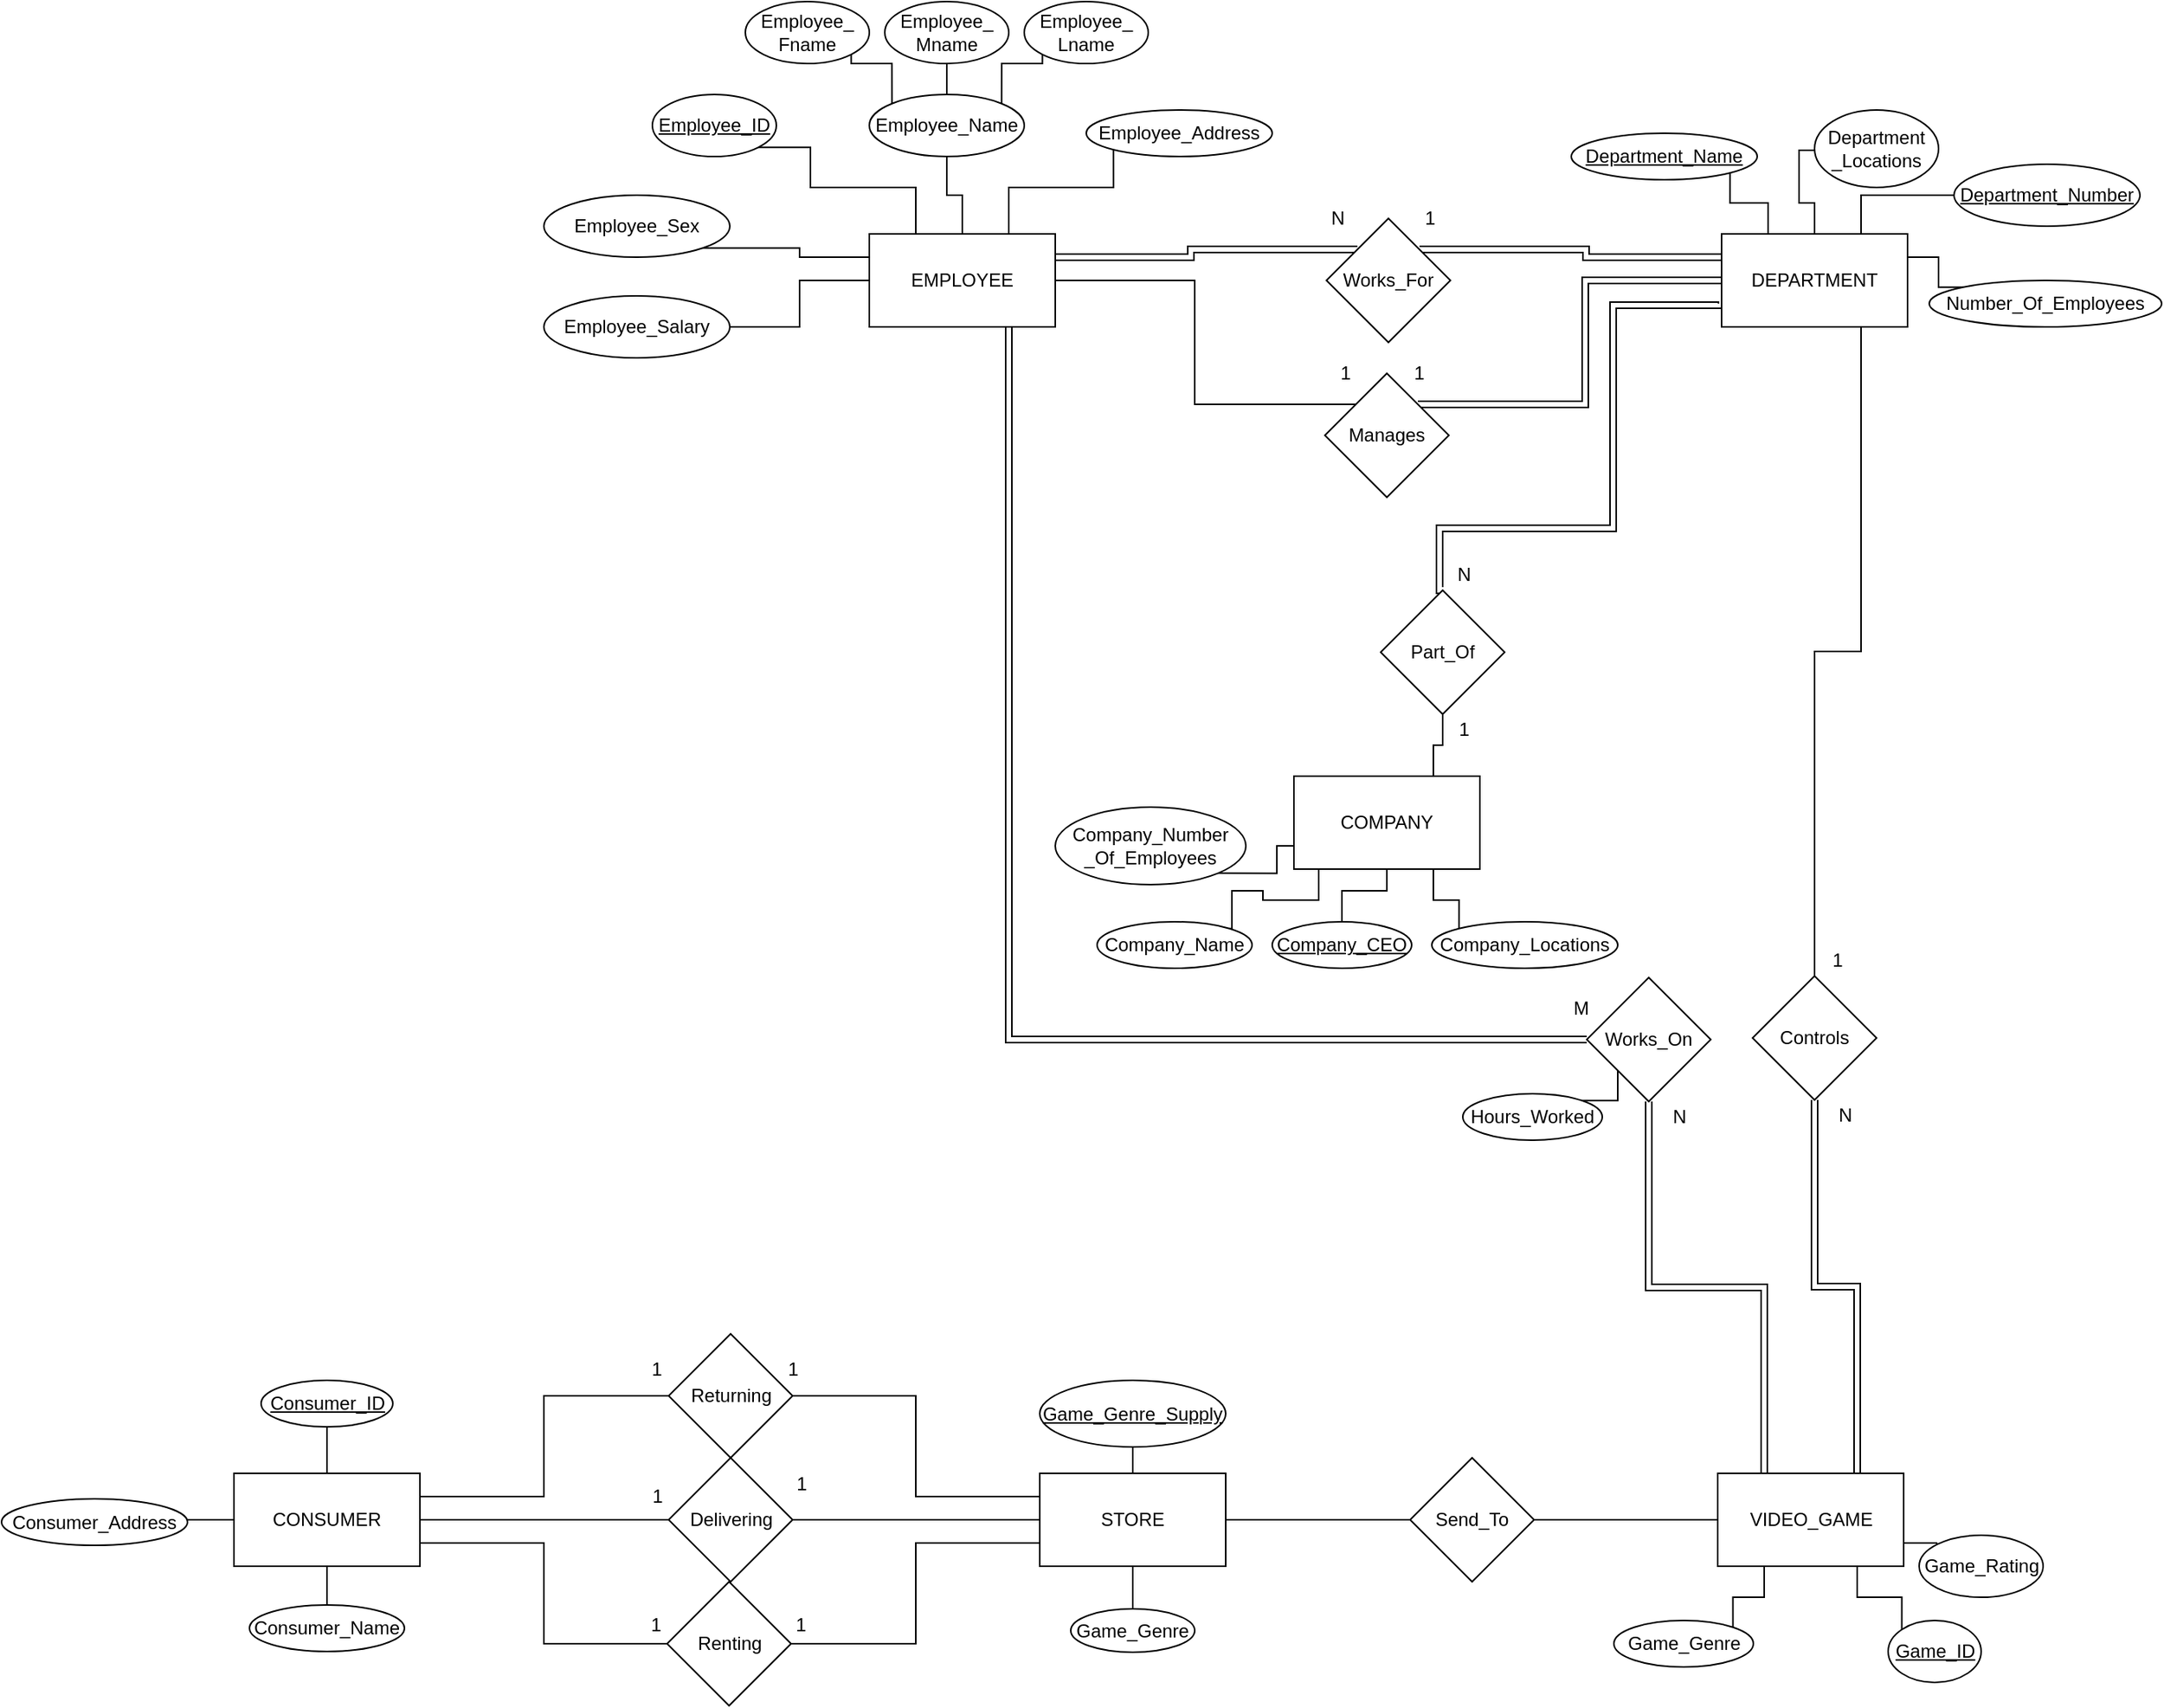<mxfile version="12.3.2" type="device" pages="2"><diagram id="pkWlkl_4wmQNtJCve50J" name="ER_Diagram"><mxGraphModel dx="2898" dy="2286" grid="1" gridSize="10" guides="1" tooltips="1" connect="1" arrows="1" fold="1" page="1" pageScale="1" pageWidth="850" pageHeight="1100" math="0" shadow="0"><root><mxCell id="I0w0LLHJPaxNUQu-10mH-0"/><mxCell id="I0w0LLHJPaxNUQu-10mH-1" parent="I0w0LLHJPaxNUQu-10mH-0"/><mxCell id="9fXInhG3Dvd31H-AmijZ-2" style="edgeStyle=orthogonalEdgeStyle;rounded=0;orthogonalLoop=1;jettySize=auto;html=1;exitX=0.75;exitY=1;exitDx=0;exitDy=0;entryX=0;entryY=0;entryDx=0;entryDy=0;endArrow=none;endFill=0;" edge="1" parent="I0w0LLHJPaxNUQu-10mH-1" source="I0w0LLHJPaxNUQu-10mH-2" target="Tpa4xKge-1lGGUMqEtfg-40"><mxGeometry relative="1" as="geometry"/></mxCell><mxCell id="9fXInhG3Dvd31H-AmijZ-3" style="edgeStyle=orthogonalEdgeStyle;rounded=0;orthogonalLoop=1;jettySize=auto;html=1;exitX=0.25;exitY=1;exitDx=0;exitDy=0;entryX=1;entryY=0;entryDx=0;entryDy=0;endArrow=none;endFill=0;" edge="1" parent="I0w0LLHJPaxNUQu-10mH-1" source="I0w0LLHJPaxNUQu-10mH-2" target="Tpa4xKge-1lGGUMqEtfg-39"><mxGeometry relative="1" as="geometry"><Array as="points"><mxPoint x="380" y="500"/><mxPoint x="380" y="520"/><mxPoint x="344" y="520"/><mxPoint x="344" y="514"/><mxPoint x="324" y="514"/></Array></mxGeometry></mxCell><mxCell id="I0w0LLHJPaxNUQu-10mH-2" value="COMPANY" style="rounded=0;whiteSpace=wrap;html=1;" vertex="1" parent="I0w0LLHJPaxNUQu-10mH-1"><mxGeometry x="364" y="440" width="120" height="60" as="geometry"/></mxCell><mxCell id="Tpa4xKge-1lGGUMqEtfg-28" style="edgeStyle=orthogonalEdgeStyle;rounded=0;orthogonalLoop=1;jettySize=auto;html=1;exitX=1;exitY=0.25;exitDx=0;exitDy=0;entryX=0;entryY=0;entryDx=0;entryDy=0;shape=link;" edge="1" parent="I0w0LLHJPaxNUQu-10mH-1" source="I0w0LLHJPaxNUQu-10mH-3" target="Tpa4xKge-1lGGUMqEtfg-24"><mxGeometry relative="1" as="geometry"/></mxCell><mxCell id="Tpa4xKge-1lGGUMqEtfg-30" style="edgeStyle=orthogonalEdgeStyle;rounded=0;orthogonalLoop=1;jettySize=auto;html=1;exitX=1;exitY=0.5;exitDx=0;exitDy=0;entryX=0;entryY=0;entryDx=0;entryDy=0;endArrow=none;endFill=0;" edge="1" parent="I0w0LLHJPaxNUQu-10mH-1" source="I0w0LLHJPaxNUQu-10mH-3" target="Tpa4xKge-1lGGUMqEtfg-25"><mxGeometry relative="1" as="geometry"><Array as="points"><mxPoint x="300" y="120"/><mxPoint x="300" y="200"/></Array></mxGeometry></mxCell><mxCell id="Tpa4xKge-1lGGUMqEtfg-51" style="edgeStyle=orthogonalEdgeStyle;rounded=0;orthogonalLoop=1;jettySize=auto;html=1;exitX=0.75;exitY=1;exitDx=0;exitDy=0;entryX=0;entryY=0.5;entryDx=0;entryDy=0;endArrow=none;endFill=0;shape=link;" edge="1" parent="I0w0LLHJPaxNUQu-10mH-1" source="I0w0LLHJPaxNUQu-10mH-3" target="Tpa4xKge-1lGGUMqEtfg-45"><mxGeometry relative="1" as="geometry"/></mxCell><mxCell id="I0w0LLHJPaxNUQu-10mH-3" value="EMPLOYEE" style="rounded=0;whiteSpace=wrap;html=1;" vertex="1" parent="I0w0LLHJPaxNUQu-10mH-1"><mxGeometry x="90" y="90" width="120" height="60" as="geometry"/></mxCell><mxCell id="Tpa4xKge-1lGGUMqEtfg-35" style="edgeStyle=orthogonalEdgeStyle;rounded=0;orthogonalLoop=1;jettySize=auto;html=1;exitX=0;exitY=0.75;exitDx=0;exitDy=0;entryX=0.5;entryY=0;entryDx=0;entryDy=0;endArrow=none;endFill=0;shape=link;" edge="1" parent="I0w0LLHJPaxNUQu-10mH-1" source="I0w0LLHJPaxNUQu-10mH-4" target="Tpa4xKge-1lGGUMqEtfg-34"><mxGeometry relative="1" as="geometry"><Array as="points"><mxPoint x="570" y="136"/><mxPoint x="570" y="280"/><mxPoint x="458" y="280"/></Array></mxGeometry></mxCell><mxCell id="Tpa4xKge-1lGGUMqEtfg-50" style="edgeStyle=orthogonalEdgeStyle;rounded=0;orthogonalLoop=1;jettySize=auto;html=1;exitX=0.75;exitY=1;exitDx=0;exitDy=0;entryX=0.5;entryY=0;entryDx=0;entryDy=0;endArrow=none;endFill=0;" edge="1" parent="I0w0LLHJPaxNUQu-10mH-1" source="I0w0LLHJPaxNUQu-10mH-4" target="Tpa4xKge-1lGGUMqEtfg-43"><mxGeometry relative="1" as="geometry"/></mxCell><mxCell id="fMg0SopHp3dBCs3YoweB-34" style="edgeStyle=orthogonalEdgeStyle;rounded=0;orthogonalLoop=1;jettySize=auto;html=1;exitX=0.25;exitY=0;exitDx=0;exitDy=0;entryX=1;entryY=1;entryDx=0;entryDy=0;endArrow=none;endFill=0;" edge="1" parent="I0w0LLHJPaxNUQu-10mH-1" source="I0w0LLHJPaxNUQu-10mH-4" target="Tpa4xKge-1lGGUMqEtfg-3"><mxGeometry relative="1" as="geometry"/></mxCell><mxCell id="fMg0SopHp3dBCs3YoweB-36" style="edgeStyle=orthogonalEdgeStyle;rounded=0;orthogonalLoop=1;jettySize=auto;html=1;exitX=0.5;exitY=0;exitDx=0;exitDy=0;entryX=0;entryY=0.5;entryDx=0;entryDy=0;endArrow=none;endFill=0;" edge="1" parent="I0w0LLHJPaxNUQu-10mH-1" source="I0w0LLHJPaxNUQu-10mH-4" target="Tpa4xKge-1lGGUMqEtfg-5"><mxGeometry relative="1" as="geometry"><Array as="points"><mxPoint x="700" y="70"/><mxPoint x="690" y="70"/><mxPoint x="690" y="36"/></Array></mxGeometry></mxCell><mxCell id="fMg0SopHp3dBCs3YoweB-37" style="edgeStyle=orthogonalEdgeStyle;rounded=0;orthogonalLoop=1;jettySize=auto;html=1;exitX=0.75;exitY=0;exitDx=0;exitDy=0;entryX=0;entryY=0.5;entryDx=0;entryDy=0;endArrow=none;endFill=0;" edge="1" parent="I0w0LLHJPaxNUQu-10mH-1" source="I0w0LLHJPaxNUQu-10mH-4" target="Tpa4xKge-1lGGUMqEtfg-37"><mxGeometry relative="1" as="geometry"/></mxCell><mxCell id="fMg0SopHp3dBCs3YoweB-38" style="edgeStyle=orthogonalEdgeStyle;rounded=0;orthogonalLoop=1;jettySize=auto;html=1;exitX=1;exitY=0.25;exitDx=0;exitDy=0;entryX=0;entryY=0;entryDx=0;entryDy=0;endArrow=none;endFill=0;" edge="1" parent="I0w0LLHJPaxNUQu-10mH-1" source="I0w0LLHJPaxNUQu-10mH-4" target="9fXInhG3Dvd31H-AmijZ-0"><mxGeometry relative="1" as="geometry"/></mxCell><mxCell id="I0w0LLHJPaxNUQu-10mH-4" value="DEPARTMENT" style="rounded=0;whiteSpace=wrap;html=1;" vertex="1" parent="I0w0LLHJPaxNUQu-10mH-1"><mxGeometry x="640" y="90" width="120" height="60" as="geometry"/></mxCell><mxCell id="Tpa4xKge-1lGGUMqEtfg-62" style="edgeStyle=orthogonalEdgeStyle;rounded=0;orthogonalLoop=1;jettySize=auto;html=1;exitX=1;exitY=0.25;exitDx=0;exitDy=0;entryX=0;entryY=0.5;entryDx=0;entryDy=0;endArrow=none;endFill=0;" edge="1" parent="I0w0LLHJPaxNUQu-10mH-1" source="I0w0LLHJPaxNUQu-10mH-5" target="Tpa4xKge-1lGGUMqEtfg-60"><mxGeometry relative="1" as="geometry"><Array as="points"><mxPoint x="-120" y="905"/><mxPoint x="-120" y="840"/></Array></mxGeometry></mxCell><mxCell id="Tpa4xKge-1lGGUMqEtfg-63" style="edgeStyle=orthogonalEdgeStyle;rounded=0;orthogonalLoop=1;jettySize=auto;html=1;exitX=1;exitY=0.75;exitDx=0;exitDy=0;entryX=0;entryY=0.5;entryDx=0;entryDy=0;endArrow=none;endFill=0;" edge="1" parent="I0w0LLHJPaxNUQu-10mH-1" source="I0w0LLHJPaxNUQu-10mH-5" target="Tpa4xKge-1lGGUMqEtfg-57"><mxGeometry relative="1" as="geometry"><Array as="points"><mxPoint x="-120" y="935"/><mxPoint x="-120" y="1000"/></Array></mxGeometry></mxCell><mxCell id="fMg0SopHp3dBCs3YoweB-21" style="edgeStyle=orthogonalEdgeStyle;rounded=0;orthogonalLoop=1;jettySize=auto;html=1;exitX=1;exitY=0.5;exitDx=0;exitDy=0;entryX=0;entryY=0.5;entryDx=0;entryDy=0;endArrow=none;endFill=0;" edge="1" parent="I0w0LLHJPaxNUQu-10mH-1" source="I0w0LLHJPaxNUQu-10mH-5" target="fMg0SopHp3dBCs3YoweB-19"><mxGeometry relative="1" as="geometry"/></mxCell><mxCell id="fMg0SopHp3dBCs3YoweB-31" style="edgeStyle=orthogonalEdgeStyle;rounded=0;orthogonalLoop=1;jettySize=auto;html=1;exitX=0.5;exitY=0;exitDx=0;exitDy=0;entryX=0.5;entryY=1;entryDx=0;entryDy=0;endArrow=none;endFill=0;" edge="1" parent="I0w0LLHJPaxNUQu-10mH-1" source="I0w0LLHJPaxNUQu-10mH-5" target="fMg0SopHp3dBCs3YoweB-25"><mxGeometry relative="1" as="geometry"/></mxCell><mxCell id="fMg0SopHp3dBCs3YoweB-32" style="edgeStyle=orthogonalEdgeStyle;rounded=0;orthogonalLoop=1;jettySize=auto;html=1;exitX=0;exitY=0.5;exitDx=0;exitDy=0;entryX=1;entryY=0.5;entryDx=0;entryDy=0;endArrow=none;endFill=0;" edge="1" parent="I0w0LLHJPaxNUQu-10mH-1" source="I0w0LLHJPaxNUQu-10mH-5"><mxGeometry relative="1" as="geometry"><mxPoint x="-350" y="920" as="targetPoint"/></mxGeometry></mxCell><mxCell id="fMg0SopHp3dBCs3YoweB-33" style="edgeStyle=orthogonalEdgeStyle;rounded=0;orthogonalLoop=1;jettySize=auto;html=1;exitX=0.5;exitY=1;exitDx=0;exitDy=0;entryX=0.5;entryY=0;entryDx=0;entryDy=0;endArrow=none;endFill=0;" edge="1" parent="I0w0LLHJPaxNUQu-10mH-1" source="I0w0LLHJPaxNUQu-10mH-5" target="fMg0SopHp3dBCs3YoweB-26"><mxGeometry relative="1" as="geometry"/></mxCell><mxCell id="I0w0LLHJPaxNUQu-10mH-5" value="CONSUMER" style="rounded=0;whiteSpace=wrap;html=1;" vertex="1" parent="I0w0LLHJPaxNUQu-10mH-1"><mxGeometry x="-320" y="890" width="120" height="60" as="geometry"/></mxCell><mxCell id="Tpa4xKge-1lGGUMqEtfg-66" style="edgeStyle=orthogonalEdgeStyle;rounded=0;orthogonalLoop=1;jettySize=auto;html=1;exitX=0.25;exitY=1;exitDx=0;exitDy=0;entryX=1;entryY=0;entryDx=0;entryDy=0;endArrow=none;endFill=0;" edge="1" parent="I0w0LLHJPaxNUQu-10mH-1" source="I0w0LLHJPaxNUQu-10mH-6" target="Tpa4xKge-1lGGUMqEtfg-10"><mxGeometry relative="1" as="geometry"/></mxCell><mxCell id="Tpa4xKge-1lGGUMqEtfg-67" style="edgeStyle=orthogonalEdgeStyle;rounded=0;orthogonalLoop=1;jettySize=auto;html=1;exitX=0.75;exitY=1;exitDx=0;exitDy=0;entryX=0;entryY=0;entryDx=0;entryDy=0;endArrow=none;endFill=0;" edge="1" parent="I0w0LLHJPaxNUQu-10mH-1" source="I0w0LLHJPaxNUQu-10mH-6" target="Tpa4xKge-1lGGUMqEtfg-11"><mxGeometry relative="1" as="geometry"/></mxCell><mxCell id="fMg0SopHp3dBCs3YoweB-2" style="edgeStyle=orthogonalEdgeStyle;rounded=0;orthogonalLoop=1;jettySize=auto;html=1;exitX=1;exitY=0.75;exitDx=0;exitDy=0;entryX=0;entryY=0;entryDx=0;entryDy=0;endArrow=none;endFill=0;" edge="1" parent="I0w0LLHJPaxNUQu-10mH-1" source="I0w0LLHJPaxNUQu-10mH-6" target="fMg0SopHp3dBCs3YoweB-1"><mxGeometry relative="1" as="geometry"/></mxCell><mxCell id="C8VFhYp8qNl5yJrPvibs-2" style="edgeStyle=orthogonalEdgeStyle;rounded=0;orthogonalLoop=1;jettySize=auto;html=1;exitX=0;exitY=0.5;exitDx=0;exitDy=0;entryX=1;entryY=0.5;entryDx=0;entryDy=0;endArrow=none;endFill=0;" edge="1" parent="I0w0LLHJPaxNUQu-10mH-1" source="I0w0LLHJPaxNUQu-10mH-6" target="C8VFhYp8qNl5yJrPvibs-1"><mxGeometry relative="1" as="geometry"/></mxCell><mxCell id="I0w0LLHJPaxNUQu-10mH-6" value="VIDEO_GAME" style="rounded=0;whiteSpace=wrap;html=1;" vertex="1" parent="I0w0LLHJPaxNUQu-10mH-1"><mxGeometry x="637.5" y="890" width="120" height="60" as="geometry"/></mxCell><mxCell id="Tpa4xKge-1lGGUMqEtfg-12" style="edgeStyle=orthogonalEdgeStyle;rounded=0;orthogonalLoop=1;jettySize=auto;html=1;exitX=0.5;exitY=1;exitDx=0;exitDy=0;entryX=0.5;entryY=0;entryDx=0;entryDy=0;endArrow=none;endFill=0;" edge="1" parent="I0w0LLHJPaxNUQu-10mH-1" source="Tpa4xKge-1lGGUMqEtfg-0" target="I0w0LLHJPaxNUQu-10mH-3"><mxGeometry relative="1" as="geometry"/></mxCell><mxCell id="tMQsCEg2LR_papdAcjPk-3" style="edgeStyle=orthogonalEdgeStyle;rounded=0;orthogonalLoop=1;jettySize=auto;html=1;exitX=0.5;exitY=0;exitDx=0;exitDy=0;entryX=0.5;entryY=1;entryDx=0;entryDy=0;endArrow=none;endFill=0;" edge="1" parent="I0w0LLHJPaxNUQu-10mH-1" source="Tpa4xKge-1lGGUMqEtfg-0" target="tMQsCEg2LR_papdAcjPk-0"><mxGeometry relative="1" as="geometry"/></mxCell><mxCell id="tMQsCEg2LR_papdAcjPk-4" style="edgeStyle=orthogonalEdgeStyle;rounded=0;orthogonalLoop=1;jettySize=auto;html=1;exitX=1;exitY=0;exitDx=0;exitDy=0;entryX=0;entryY=1;entryDx=0;entryDy=0;endArrow=none;endFill=0;" edge="1" parent="I0w0LLHJPaxNUQu-10mH-1" source="Tpa4xKge-1lGGUMqEtfg-0" target="tMQsCEg2LR_papdAcjPk-1"><mxGeometry relative="1" as="geometry"/></mxCell><mxCell id="tMQsCEg2LR_papdAcjPk-5" style="edgeStyle=orthogonalEdgeStyle;rounded=0;orthogonalLoop=1;jettySize=auto;html=1;exitX=0;exitY=0;exitDx=0;exitDy=0;entryX=1;entryY=1;entryDx=0;entryDy=0;endArrow=none;endFill=0;" edge="1" parent="I0w0LLHJPaxNUQu-10mH-1" source="Tpa4xKge-1lGGUMqEtfg-0" target="tMQsCEg2LR_papdAcjPk-2"><mxGeometry relative="1" as="geometry"/></mxCell><mxCell id="Tpa4xKge-1lGGUMqEtfg-0" value="Employee_Name" style="ellipse;whiteSpace=wrap;html=1;" vertex="1" parent="I0w0LLHJPaxNUQu-10mH-1"><mxGeometry x="90" width="100" height="40" as="geometry"/></mxCell><mxCell id="Tpa4xKge-1lGGUMqEtfg-14" style="edgeStyle=orthogonalEdgeStyle;rounded=0;orthogonalLoop=1;jettySize=auto;html=1;exitX=0;exitY=1;exitDx=0;exitDy=0;entryX=0.75;entryY=0;entryDx=0;entryDy=0;endArrow=none;endFill=0;" edge="1" parent="I0w0LLHJPaxNUQu-10mH-1" source="Tpa4xKge-1lGGUMqEtfg-1" target="I0w0LLHJPaxNUQu-10mH-3"><mxGeometry relative="1" as="geometry"><Array as="points"><mxPoint x="248" y="60"/><mxPoint x="180" y="60"/></Array></mxGeometry></mxCell><mxCell id="Tpa4xKge-1lGGUMqEtfg-1" value="Employee_Address" style="ellipse;whiteSpace=wrap;html=1;" vertex="1" parent="I0w0LLHJPaxNUQu-10mH-1"><mxGeometry x="230" y="10" width="120" height="30" as="geometry"/></mxCell><mxCell id="Tpa4xKge-1lGGUMqEtfg-13" style="edgeStyle=orthogonalEdgeStyle;rounded=0;orthogonalLoop=1;jettySize=auto;html=1;exitX=1;exitY=1;exitDx=0;exitDy=0;entryX=0.25;entryY=0;entryDx=0;entryDy=0;endArrow=none;endFill=0;" edge="1" parent="I0w0LLHJPaxNUQu-10mH-1" source="Tpa4xKge-1lGGUMqEtfg-2" target="I0w0LLHJPaxNUQu-10mH-3"><mxGeometry relative="1" as="geometry"><Array as="points"><mxPoint x="52" y="60"/><mxPoint x="120" y="60"/></Array></mxGeometry></mxCell><mxCell id="Tpa4xKge-1lGGUMqEtfg-2" value="Employee_ID" style="ellipse;whiteSpace=wrap;html=1;fontStyle=4" vertex="1" parent="I0w0LLHJPaxNUQu-10mH-1"><mxGeometry x="-50" width="80" height="40" as="geometry"/></mxCell><mxCell id="Tpa4xKge-1lGGUMqEtfg-3" value="Department_Name" style="ellipse;whiteSpace=wrap;html=1;fontStyle=4" vertex="1" parent="I0w0LLHJPaxNUQu-10mH-1"><mxGeometry x="543" y="25" width="120" height="30" as="geometry"/></mxCell><mxCell id="Tpa4xKge-1lGGUMqEtfg-5" value="Department&lt;br&gt;_Locations" style="ellipse;whiteSpace=wrap;html=1;" vertex="1" parent="I0w0LLHJPaxNUQu-10mH-1"><mxGeometry x="700" y="10" width="80" height="50" as="geometry"/></mxCell><mxCell id="Tpa4xKge-1lGGUMqEtfg-10" value="Game_Genre" style="ellipse;whiteSpace=wrap;html=1;" vertex="1" parent="I0w0LLHJPaxNUQu-10mH-1"><mxGeometry x="570.5" y="985" width="90" height="30" as="geometry"/></mxCell><mxCell id="Tpa4xKge-1lGGUMqEtfg-11" value="Game_ID" style="ellipse;whiteSpace=wrap;html=1;fontStyle=4" vertex="1" parent="I0w0LLHJPaxNUQu-10mH-1"><mxGeometry x="747.5" y="985" width="60" height="40" as="geometry"/></mxCell><mxCell id="Tpa4xKge-1lGGUMqEtfg-21" style="edgeStyle=orthogonalEdgeStyle;rounded=0;orthogonalLoop=1;jettySize=auto;html=1;exitX=1;exitY=1;exitDx=0;exitDy=0;entryX=0;entryY=0.25;entryDx=0;entryDy=0;endArrow=none;endFill=0;" edge="1" parent="I0w0LLHJPaxNUQu-10mH-1" source="Tpa4xKge-1lGGUMqEtfg-18" target="I0w0LLHJPaxNUQu-10mH-3"><mxGeometry relative="1" as="geometry"/></mxCell><mxCell id="Tpa4xKge-1lGGUMqEtfg-18" value="Employee_Sex" style="ellipse;whiteSpace=wrap;html=1;" vertex="1" parent="I0w0LLHJPaxNUQu-10mH-1"><mxGeometry x="-120" y="65" width="120" height="40" as="geometry"/></mxCell><mxCell id="Tpa4xKge-1lGGUMqEtfg-22" style="edgeStyle=orthogonalEdgeStyle;rounded=0;orthogonalLoop=1;jettySize=auto;html=1;exitX=1;exitY=0.5;exitDx=0;exitDy=0;entryX=0;entryY=0.5;entryDx=0;entryDy=0;endArrow=none;endFill=0;" edge="1" parent="I0w0LLHJPaxNUQu-10mH-1" source="Tpa4xKge-1lGGUMqEtfg-19" target="I0w0LLHJPaxNUQu-10mH-3"><mxGeometry relative="1" as="geometry"/></mxCell><mxCell id="Tpa4xKge-1lGGUMqEtfg-19" value="Employee_Salary" style="ellipse;whiteSpace=wrap;html=1;" vertex="1" parent="I0w0LLHJPaxNUQu-10mH-1"><mxGeometry x="-120" y="130" width="120" height="40" as="geometry"/></mxCell><mxCell id="Tpa4xKge-1lGGUMqEtfg-29" style="edgeStyle=orthogonalEdgeStyle;rounded=0;orthogonalLoop=1;jettySize=auto;html=1;exitX=1;exitY=0;exitDx=0;exitDy=0;entryX=0;entryY=0.25;entryDx=0;entryDy=0;shape=link;" edge="1" parent="I0w0LLHJPaxNUQu-10mH-1" source="Tpa4xKge-1lGGUMqEtfg-24" target="I0w0LLHJPaxNUQu-10mH-4"><mxGeometry relative="1" as="geometry"/></mxCell><mxCell id="Tpa4xKge-1lGGUMqEtfg-24" value="Works_For" style="rhombus;whiteSpace=wrap;html=1;" vertex="1" parent="I0w0LLHJPaxNUQu-10mH-1"><mxGeometry x="385" y="80" width="80" height="80" as="geometry"/></mxCell><mxCell id="Tpa4xKge-1lGGUMqEtfg-31" style="edgeStyle=orthogonalEdgeStyle;shape=link;rounded=0;orthogonalLoop=1;jettySize=auto;html=1;exitX=1;exitY=0;exitDx=0;exitDy=0;entryX=0;entryY=0.5;entryDx=0;entryDy=0;" edge="1" parent="I0w0LLHJPaxNUQu-10mH-1" source="Tpa4xKge-1lGGUMqEtfg-25" target="I0w0LLHJPaxNUQu-10mH-4"><mxGeometry relative="1" as="geometry"/></mxCell><mxCell id="Tpa4xKge-1lGGUMqEtfg-25" value="Manages" style="rhombus;whiteSpace=wrap;html=1;" vertex="1" parent="I0w0LLHJPaxNUQu-10mH-1"><mxGeometry x="384" y="180" width="80" height="80" as="geometry"/></mxCell><mxCell id="Tpa4xKge-1lGGUMqEtfg-33" style="edgeStyle=orthogonalEdgeStyle;rounded=0;orthogonalLoop=1;jettySize=auto;html=1;exitX=0.5;exitY=0;exitDx=0;exitDy=0;entryX=0.5;entryY=1;entryDx=0;entryDy=0;endArrow=none;endFill=0;" edge="1" parent="I0w0LLHJPaxNUQu-10mH-1" source="Tpa4xKge-1lGGUMqEtfg-32" target="I0w0LLHJPaxNUQu-10mH-2"><mxGeometry relative="1" as="geometry"/></mxCell><mxCell id="Tpa4xKge-1lGGUMqEtfg-32" value="Company_CEO" style="ellipse;whiteSpace=wrap;html=1;fontStyle=4" vertex="1" parent="I0w0LLHJPaxNUQu-10mH-1"><mxGeometry x="350" y="534" width="90" height="30" as="geometry"/></mxCell><mxCell id="Tpa4xKge-1lGGUMqEtfg-36" style="edgeStyle=orthogonalEdgeStyle;rounded=0;orthogonalLoop=1;jettySize=auto;html=1;exitX=0.5;exitY=1;exitDx=0;exitDy=0;entryX=0.75;entryY=0;entryDx=0;entryDy=0;endArrow=none;endFill=0;" edge="1" parent="I0w0LLHJPaxNUQu-10mH-1" source="Tpa4xKge-1lGGUMqEtfg-34" target="I0w0LLHJPaxNUQu-10mH-2"><mxGeometry relative="1" as="geometry"/></mxCell><mxCell id="Tpa4xKge-1lGGUMqEtfg-34" value="Part_Of" style="rhombus;whiteSpace=wrap;html=1;" vertex="1" parent="I0w0LLHJPaxNUQu-10mH-1"><mxGeometry x="420" y="320" width="80" height="80" as="geometry"/></mxCell><mxCell id="Tpa4xKge-1lGGUMqEtfg-37" value="Department_Number" style="ellipse;whiteSpace=wrap;html=1;fontStyle=4" vertex="1" parent="I0w0LLHJPaxNUQu-10mH-1"><mxGeometry x="790" y="45" width="120" height="40" as="geometry"/></mxCell><mxCell id="Tpa4xKge-1lGGUMqEtfg-39" value="Company_Name" style="ellipse;whiteSpace=wrap;html=1;" vertex="1" parent="I0w0LLHJPaxNUQu-10mH-1"><mxGeometry x="237" y="534" width="100" height="30" as="geometry"/></mxCell><mxCell id="Tpa4xKge-1lGGUMqEtfg-40" value="Company_Locations" style="ellipse;whiteSpace=wrap;html=1;" vertex="1" parent="I0w0LLHJPaxNUQu-10mH-1"><mxGeometry x="453" y="534" width="120" height="30" as="geometry"/></mxCell><mxCell id="Tpa4xKge-1lGGUMqEtfg-73" style="edgeStyle=orthogonalEdgeStyle;shape=link;rounded=0;orthogonalLoop=1;jettySize=auto;html=1;exitX=0.5;exitY=1;exitDx=0;exitDy=0;entryX=0.75;entryY=0;entryDx=0;entryDy=0;endArrow=none;endFill=0;" edge="1" parent="I0w0LLHJPaxNUQu-10mH-1" source="Tpa4xKge-1lGGUMqEtfg-43" target="I0w0LLHJPaxNUQu-10mH-6"><mxGeometry relative="1" as="geometry"/></mxCell><mxCell id="Tpa4xKge-1lGGUMqEtfg-43" value="Controls" style="rhombus;whiteSpace=wrap;html=1;" vertex="1" parent="I0w0LLHJPaxNUQu-10mH-1"><mxGeometry x="660" y="569" width="80" height="80" as="geometry"/></mxCell><mxCell id="Tpa4xKge-1lGGUMqEtfg-48" style="edgeStyle=orthogonalEdgeStyle;rounded=0;orthogonalLoop=1;jettySize=auto;html=1;exitX=0.5;exitY=1;exitDx=0;exitDy=0;entryX=0.25;entryY=0;entryDx=0;entryDy=0;endArrow=none;endFill=0;shape=link;" edge="1" parent="I0w0LLHJPaxNUQu-10mH-1" source="Tpa4xKge-1lGGUMqEtfg-45" target="I0w0LLHJPaxNUQu-10mH-6"><mxGeometry relative="1" as="geometry"/></mxCell><mxCell id="Tpa4xKge-1lGGUMqEtfg-45" value="Works_On" style="rhombus;whiteSpace=wrap;html=1;" vertex="1" parent="I0w0LLHJPaxNUQu-10mH-1"><mxGeometry x="553" y="570" width="80" height="80" as="geometry"/></mxCell><mxCell id="C8VFhYp8qNl5yJrPvibs-7" style="edgeStyle=orthogonalEdgeStyle;rounded=0;orthogonalLoop=1;jettySize=auto;html=1;exitX=1;exitY=0.5;exitDx=0;exitDy=0;entryX=0;entryY=0.75;entryDx=0;entryDy=0;endArrow=none;endFill=0;" edge="1" parent="I0w0LLHJPaxNUQu-10mH-1" source="Tpa4xKge-1lGGUMqEtfg-57" target="C8VFhYp8qNl5yJrPvibs-0"><mxGeometry relative="1" as="geometry"><Array as="points"><mxPoint x="120" y="1000"/><mxPoint x="120" y="935"/></Array></mxGeometry></mxCell><mxCell id="Tpa4xKge-1lGGUMqEtfg-57" value="Renting" style="rhombus;whiteSpace=wrap;html=1;" vertex="1" parent="I0w0LLHJPaxNUQu-10mH-1"><mxGeometry x="-40.5" y="960" width="80" height="80" as="geometry"/></mxCell><mxCell id="C8VFhYp8qNl5yJrPvibs-5" style="edgeStyle=orthogonalEdgeStyle;rounded=0;orthogonalLoop=1;jettySize=auto;html=1;exitX=1;exitY=0.5;exitDx=0;exitDy=0;entryX=0;entryY=0.25;entryDx=0;entryDy=0;endArrow=none;endFill=0;" edge="1" parent="I0w0LLHJPaxNUQu-10mH-1" source="Tpa4xKge-1lGGUMqEtfg-60" target="C8VFhYp8qNl5yJrPvibs-0"><mxGeometry relative="1" as="geometry"><Array as="points"><mxPoint x="120" y="840"/><mxPoint x="120" y="905"/></Array></mxGeometry></mxCell><mxCell id="Tpa4xKge-1lGGUMqEtfg-60" value="Returning" style="rhombus;whiteSpace=wrap;html=1;" vertex="1" parent="I0w0LLHJPaxNUQu-10mH-1"><mxGeometry x="-39.5" y="800" width="80" height="80" as="geometry"/></mxCell><mxCell id="fMg0SopHp3dBCs3YoweB-39" style="edgeStyle=orthogonalEdgeStyle;rounded=0;orthogonalLoop=1;jettySize=auto;html=1;exitX=1;exitY=0;exitDx=0;exitDy=0;entryX=0;entryY=1;entryDx=0;entryDy=0;endArrow=none;endFill=0;" edge="1" parent="I0w0LLHJPaxNUQu-10mH-1" source="Tpa4xKge-1lGGUMqEtfg-74" target="Tpa4xKge-1lGGUMqEtfg-45"><mxGeometry relative="1" as="geometry"/></mxCell><mxCell id="Tpa4xKge-1lGGUMqEtfg-74" value="Hours_Worked" style="ellipse;whiteSpace=wrap;html=1;" vertex="1" parent="I0w0LLHJPaxNUQu-10mH-1"><mxGeometry x="473" y="645" width="90" height="30" as="geometry"/></mxCell><mxCell id="9fXInhG3Dvd31H-AmijZ-0" value="Number_Of_Employees" style="ellipse;whiteSpace=wrap;html=1;" vertex="1" parent="I0w0LLHJPaxNUQu-10mH-1"><mxGeometry x="774" y="120" width="150" height="30" as="geometry"/></mxCell><mxCell id="fMg0SopHp3dBCs3YoweB-1" value="Game_Rating" style="ellipse;whiteSpace=wrap;html=1;" vertex="1" parent="I0w0LLHJPaxNUQu-10mH-1"><mxGeometry x="767.5" y="930" width="80" height="40" as="geometry"/></mxCell><mxCell id="fMg0SopHp3dBCs3YoweB-3" value="N" style="text;html=1;strokeColor=none;fillColor=none;align=center;verticalAlign=middle;whiteSpace=wrap;rounded=0;" vertex="1" parent="I0w0LLHJPaxNUQu-10mH-1"><mxGeometry x="385" y="70" width="15" height="20" as="geometry"/></mxCell><mxCell id="fMg0SopHp3dBCs3YoweB-4" value="1" style="text;html=1;strokeColor=none;fillColor=none;align=center;verticalAlign=middle;whiteSpace=wrap;rounded=0;" vertex="1" parent="I0w0LLHJPaxNUQu-10mH-1"><mxGeometry x="444" y="70" width="16" height="20" as="geometry"/></mxCell><mxCell id="fMg0SopHp3dBCs3YoweB-5" value="1" style="text;html=1;strokeColor=none;fillColor=none;align=center;verticalAlign=middle;whiteSpace=wrap;rounded=0;" vertex="1" parent="I0w0LLHJPaxNUQu-10mH-1"><mxGeometry x="390" y="170" width="15" height="20" as="geometry"/></mxCell><mxCell id="fMg0SopHp3dBCs3YoweB-6" value="1" style="text;html=1;strokeColor=none;fillColor=none;align=center;verticalAlign=middle;whiteSpace=wrap;rounded=0;" vertex="1" parent="I0w0LLHJPaxNUQu-10mH-1"><mxGeometry x="440" y="170" width="10" height="20" as="geometry"/></mxCell><mxCell id="fMg0SopHp3dBCs3YoweB-7" value="M" style="text;html=1;strokeColor=none;fillColor=none;align=center;verticalAlign=middle;whiteSpace=wrap;rounded=0;" vertex="1" parent="I0w0LLHJPaxNUQu-10mH-1"><mxGeometry x="543" y="580" width="13" height="20" as="geometry"/></mxCell><mxCell id="fMg0SopHp3dBCs3YoweB-8" value="N" style="text;html=1;strokeColor=none;fillColor=none;align=center;verticalAlign=middle;whiteSpace=wrap;rounded=0;" vertex="1" parent="I0w0LLHJPaxNUQu-10mH-1"><mxGeometry x="468" y="300" width="12" height="20" as="geometry"/></mxCell><mxCell id="fMg0SopHp3dBCs3YoweB-9" value="1" style="text;html=1;strokeColor=none;fillColor=none;align=center;verticalAlign=middle;whiteSpace=wrap;rounded=0;" vertex="1" parent="I0w0LLHJPaxNUQu-10mH-1"><mxGeometry x="468" y="400" width="12" height="20" as="geometry"/></mxCell><mxCell id="fMg0SopHp3dBCs3YoweB-10" value="N" style="text;html=1;strokeColor=none;fillColor=none;align=center;verticalAlign=middle;whiteSpace=wrap;rounded=0;" vertex="1" parent="I0w0LLHJPaxNUQu-10mH-1"><mxGeometry x="603" y="650" width="20" height="20" as="geometry"/></mxCell><mxCell id="fMg0SopHp3dBCs3YoweB-13" value="1" style="text;html=1;strokeColor=none;fillColor=none;align=center;verticalAlign=middle;whiteSpace=wrap;rounded=0;" vertex="1" parent="I0w0LLHJPaxNUQu-10mH-1"><mxGeometry x="710" y="549" width="10" height="20" as="geometry"/></mxCell><mxCell id="fMg0SopHp3dBCs3YoweB-14" value="N" style="text;html=1;strokeColor=none;fillColor=none;align=center;verticalAlign=middle;whiteSpace=wrap;rounded=0;" vertex="1" parent="I0w0LLHJPaxNUQu-10mH-1"><mxGeometry x="710" y="649" width="20" height="20" as="geometry"/></mxCell><mxCell id="fMg0SopHp3dBCs3YoweB-15" value="1" style="text;html=1;strokeColor=none;fillColor=none;align=center;verticalAlign=middle;whiteSpace=wrap;rounded=0;" vertex="1" parent="I0w0LLHJPaxNUQu-10mH-1"><mxGeometry x="34.5" y="812.5" width="12" height="20" as="geometry"/></mxCell><mxCell id="fMg0SopHp3dBCs3YoweB-16" value="1" style="text;html=1;strokeColor=none;fillColor=none;align=center;verticalAlign=middle;whiteSpace=wrap;rounded=0;" vertex="1" parent="I0w0LLHJPaxNUQu-10mH-1"><mxGeometry x="37.5" y="977.5" width="16" height="20" as="geometry"/></mxCell><mxCell id="fMg0SopHp3dBCs3YoweB-17" value="1" style="text;html=1;strokeColor=none;fillColor=none;align=center;verticalAlign=middle;whiteSpace=wrap;rounded=0;" vertex="1" parent="I0w0LLHJPaxNUQu-10mH-1"><mxGeometry x="-55.5" y="977.5" width="15" height="20" as="geometry"/></mxCell><mxCell id="fMg0SopHp3dBCs3YoweB-18" value="1" style="text;html=1;strokeColor=none;fillColor=none;align=center;verticalAlign=middle;whiteSpace=wrap;rounded=0;" vertex="1" parent="I0w0LLHJPaxNUQu-10mH-1"><mxGeometry x="-53" y="812.5" width="12" height="20" as="geometry"/></mxCell><mxCell id="C8VFhYp8qNl5yJrPvibs-6" style="edgeStyle=orthogonalEdgeStyle;rounded=0;orthogonalLoop=1;jettySize=auto;html=1;exitX=1;exitY=0.5;exitDx=0;exitDy=0;entryX=0;entryY=0.5;entryDx=0;entryDy=0;endArrow=none;endFill=0;" edge="1" parent="I0w0LLHJPaxNUQu-10mH-1" source="fMg0SopHp3dBCs3YoweB-19" target="C8VFhYp8qNl5yJrPvibs-0"><mxGeometry relative="1" as="geometry"/></mxCell><mxCell id="fMg0SopHp3dBCs3YoweB-19" value="Delivering" style="rhombus;whiteSpace=wrap;html=1;" vertex="1" parent="I0w0LLHJPaxNUQu-10mH-1"><mxGeometry x="-39.5" y="880" width="80" height="80" as="geometry"/></mxCell><mxCell id="fMg0SopHp3dBCs3YoweB-23" value="1" style="text;html=1;strokeColor=none;fillColor=none;align=center;verticalAlign=middle;whiteSpace=wrap;rounded=0;" vertex="1" parent="I0w0LLHJPaxNUQu-10mH-1"><mxGeometry x="-54.5" y="895" width="15" height="20" as="geometry"/></mxCell><mxCell id="fMg0SopHp3dBCs3YoweB-24" value="1" style="text;html=1;strokeColor=none;fillColor=none;align=center;verticalAlign=middle;whiteSpace=wrap;rounded=0;" vertex="1" parent="I0w0LLHJPaxNUQu-10mH-1"><mxGeometry x="38.5" y="886.5" width="15" height="20" as="geometry"/></mxCell><mxCell id="fMg0SopHp3dBCs3YoweB-25" value="Consumer_ID" style="ellipse;whiteSpace=wrap;html=1;fontStyle=4" vertex="1" parent="I0w0LLHJPaxNUQu-10mH-1"><mxGeometry x="-302.5" y="830" width="85" height="30" as="geometry"/></mxCell><mxCell id="fMg0SopHp3dBCs3YoweB-26" value="Consumer_Name" style="ellipse;whiteSpace=wrap;html=1;" vertex="1" parent="I0w0LLHJPaxNUQu-10mH-1"><mxGeometry x="-310" y="975" width="100" height="30" as="geometry"/></mxCell><mxCell id="fMg0SopHp3dBCs3YoweB-27" value="Consumer_Address" style="ellipse;whiteSpace=wrap;html=1;" vertex="1" parent="I0w0LLHJPaxNUQu-10mH-1"><mxGeometry x="-470" y="906.5" width="120" height="30" as="geometry"/></mxCell><mxCell id="zgAIjad5sz95lb8CeOy5-1" style="edgeStyle=orthogonalEdgeStyle;rounded=0;orthogonalLoop=1;jettySize=auto;html=1;exitX=1;exitY=1;exitDx=0;exitDy=0;entryX=0;entryY=0.75;entryDx=0;entryDy=0;endArrow=none;endFill=0;" edge="1" parent="I0w0LLHJPaxNUQu-10mH-1" source="zgAIjad5sz95lb8CeOy5-0" target="I0w0LLHJPaxNUQu-10mH-2"><mxGeometry relative="1" as="geometry"/></mxCell><mxCell id="zgAIjad5sz95lb8CeOy5-0" value="Company_Number&lt;br&gt;_Of_Employees" style="ellipse;whiteSpace=wrap;html=1;" vertex="1" parent="I0w0LLHJPaxNUQu-10mH-1"><mxGeometry x="210" y="460" width="123" height="50" as="geometry"/></mxCell><mxCell id="tMQsCEg2LR_papdAcjPk-0" value="Employee_&lt;br&gt;Mname" style="ellipse;whiteSpace=wrap;html=1;" vertex="1" parent="I0w0LLHJPaxNUQu-10mH-1"><mxGeometry x="100" y="-60" width="80" height="40" as="geometry"/></mxCell><mxCell id="tMQsCEg2LR_papdAcjPk-1" value="Employee_&lt;br&gt;Lname" style="ellipse;whiteSpace=wrap;html=1;" vertex="1" parent="I0w0LLHJPaxNUQu-10mH-1"><mxGeometry x="190" y="-60" width="80" height="40" as="geometry"/></mxCell><mxCell id="tMQsCEg2LR_papdAcjPk-2" value="Employee_&lt;br&gt;Fname" style="ellipse;whiteSpace=wrap;html=1;" vertex="1" parent="I0w0LLHJPaxNUQu-10mH-1"><mxGeometry x="10" y="-60" width="80" height="40" as="geometry"/></mxCell><mxCell id="CXb28EFtbrFEi3Utuk-g-3" style="edgeStyle=orthogonalEdgeStyle;rounded=0;orthogonalLoop=1;jettySize=auto;html=1;exitX=0.5;exitY=0;exitDx=0;exitDy=0;entryX=0.5;entryY=1;entryDx=0;entryDy=0;endArrow=none;endFill=0;" edge="1" parent="I0w0LLHJPaxNUQu-10mH-1" source="C8VFhYp8qNl5yJrPvibs-0" target="CXb28EFtbrFEi3Utuk-g-0"><mxGeometry relative="1" as="geometry"/></mxCell><mxCell id="C8VFhYp8qNl5yJrPvibs-0" value="STORE" style="rounded=0;whiteSpace=wrap;html=1;" vertex="1" parent="I0w0LLHJPaxNUQu-10mH-1"><mxGeometry x="200" y="890" width="120" height="60" as="geometry"/></mxCell><mxCell id="C8VFhYp8qNl5yJrPvibs-3" style="edgeStyle=orthogonalEdgeStyle;rounded=0;orthogonalLoop=1;jettySize=auto;html=1;exitX=0;exitY=0.5;exitDx=0;exitDy=0;entryX=1;entryY=0.5;entryDx=0;entryDy=0;endArrow=none;endFill=0;" edge="1" parent="I0w0LLHJPaxNUQu-10mH-1" source="C8VFhYp8qNl5yJrPvibs-1" target="C8VFhYp8qNl5yJrPvibs-0"><mxGeometry relative="1" as="geometry"/></mxCell><mxCell id="C8VFhYp8qNl5yJrPvibs-1" value="Send_To" style="rhombus;whiteSpace=wrap;html=1;" vertex="1" parent="I0w0LLHJPaxNUQu-10mH-1"><mxGeometry x="439" y="880" width="80" height="80" as="geometry"/></mxCell><mxCell id="CXb28EFtbrFEi3Utuk-g-0" value="Game_Genre_Supply" style="ellipse;whiteSpace=wrap;html=1;fontStyle=4" vertex="1" parent="I0w0LLHJPaxNUQu-10mH-1"><mxGeometry x="200" y="830" width="120" height="43" as="geometry"/></mxCell><mxCell id="CXb28EFtbrFEi3Utuk-g-2" style="edgeStyle=orthogonalEdgeStyle;rounded=0;orthogonalLoop=1;jettySize=auto;html=1;exitX=0.5;exitY=0;exitDx=0;exitDy=0;entryX=0.5;entryY=1;entryDx=0;entryDy=0;endArrow=none;endFill=0;" edge="1" parent="I0w0LLHJPaxNUQu-10mH-1" source="CXb28EFtbrFEi3Utuk-g-1" target="C8VFhYp8qNl5yJrPvibs-0"><mxGeometry relative="1" as="geometry"/></mxCell><mxCell id="CXb28EFtbrFEi3Utuk-g-1" value="Game_Genre" style="ellipse;whiteSpace=wrap;html=1;" vertex="1" parent="I0w0LLHJPaxNUQu-10mH-1"><mxGeometry x="220" y="977.5" width="80" height="28" as="geometry"/></mxCell></root></mxGraphModel></diagram><diagram id="ZIPgqgeMAU90umKxLe4V" name="DB_Schema"><mxGraphModel dx="1365" dy="791" grid="1" gridSize="10" guides="1" tooltips="1" connect="1" arrows="1" fold="1" page="1" pageScale="1" pageWidth="850" pageHeight="1100" math="0" shadow="0"><root><mxCell id="nCg6refTpVUew_x6CigD-0"/><mxCell id="nCg6refTpVUew_x6CigD-1" parent="nCg6refTpVUew_x6CigD-0"/><mxCell id="nCg6refTpVUew_x6CigD-2" value="DEPARTMENT" style="text;html=1;strokeColor=none;fillColor=none;align=center;verticalAlign=middle;whiteSpace=wrap;rounded=0;" vertex="1" parent="nCg6refTpVUew_x6CigD-1"><mxGeometry x="76.5" y="170" width="90" height="20" as="geometry"/></mxCell><mxCell id="nCg6refTpVUew_x6CigD-3" value="EMPLOYEE" style="text;html=1;strokeColor=none;fillColor=none;align=center;verticalAlign=middle;whiteSpace=wrap;rounded=0;" vertex="1" parent="nCg6refTpVUew_x6CigD-1"><mxGeometry x="76.5" y="50" width="80" height="20" as="geometry"/></mxCell><mxCell id="nCg6refTpVUew_x6CigD-4" value="COMPANY" style="text;html=1;strokeColor=none;fillColor=none;align=center;verticalAlign=middle;whiteSpace=wrap;rounded=0;" vertex="1" parent="nCg6refTpVUew_x6CigD-1"><mxGeometry x="98" y="290" width="70" height="20" as="geometry"/></mxCell><mxCell id="nCg6refTpVUew_x6CigD-5" value="VIDEO_GAME_PROJECT" style="text;html=1;strokeColor=none;fillColor=none;align=center;verticalAlign=middle;whiteSpace=wrap;rounded=0;" vertex="1" parent="nCg6refTpVUew_x6CigD-1"><mxGeometry x="76.5" y="529" width="159" height="20" as="geometry"/></mxCell><mxCell id="nCg6refTpVUew_x6CigD-6" value="CONSUMER" style="text;html=1;strokeColor=none;fillColor=none;align=center;verticalAlign=middle;whiteSpace=wrap;rounded=0;" vertex="1" parent="nCg6refTpVUew_x6CigD-1"><mxGeometry x="76.5" y="770" width="80" height="20" as="geometry"/></mxCell><mxCell id="7Qw3aDB7f3oObxKeAIBY-5" value="Employee_ID" style="text;html=1;align=center;verticalAlign=middle;whiteSpace=wrap;rounded=0;fillColor=#f5f5f5;strokeColor=#666666;fontColor=#333333;fontStyle=4" vertex="1" parent="nCg6refTpVUew_x6CigD-1"><mxGeometry x="76.5" y="80" width="80" height="20" as="geometry"/></mxCell><mxCell id="7Qw3aDB7f3oObxKeAIBY-6" value="Department_Name" style="text;html=1;align=center;verticalAlign=middle;whiteSpace=wrap;rounded=0;fillColor=#f5f5f5;strokeColor=#666666;fontColor=#333333;fontStyle=4" vertex="1" parent="nCg6refTpVUew_x6CigD-1"><mxGeometry x="76.5" y="200" width="110" height="20" as="geometry"/></mxCell><mxCell id="7Qw3aDB7f3oObxKeAIBY-7" value="Company_CEO_ID" style="text;html=1;align=center;verticalAlign=middle;whiteSpace=wrap;rounded=0;fillColor=#f5f5f5;strokeColor=#666666;fontColor=#333333;fontStyle=4" vertex="1" parent="nCg6refTpVUew_x6CigD-1"><mxGeometry x="76.5" y="320" width="112" height="20" as="geometry"/></mxCell><mxCell id="nriuEcVPDP_5sA9yVsUk-2" style="edgeStyle=orthogonalEdgeStyle;rounded=0;orthogonalLoop=1;jettySize=auto;html=1;exitX=0.5;exitY=1;exitDx=0;exitDy=0;entryX=0.25;entryY=1;entryDx=0;entryDy=0;startArrow=none;startFill=0;endArrow=classic;endFill=1;" edge="1" parent="nCg6refTpVUew_x6CigD-1" source="7Qw3aDB7f3oObxKeAIBY-8" target="nriuEcVPDP_5sA9yVsUk-0"><mxGeometry relative="1" as="geometry"><Array as="points"><mxPoint x="116" y="630"/><mxPoint x="60" y="630"/><mxPoint x="60" y="840"/><mxPoint x="407" y="840"/></Array></mxGeometry></mxCell><mxCell id="nriuEcVPDP_5sA9yVsUk-3" style="edgeStyle=orthogonalEdgeStyle;rounded=0;orthogonalLoop=1;jettySize=auto;html=1;exitX=0.25;exitY=1;exitDx=0;exitDy=0;entryX=0.25;entryY=1;entryDx=0;entryDy=0;startArrow=none;startFill=0;endArrow=classic;endFill=1;" edge="1" parent="nCg6refTpVUew_x6CigD-1" source="7Qw3aDB7f3oObxKeAIBY-8" target="ykzurtgI0NPfVA8TbmjO-2"><mxGeometry relative="1" as="geometry"><Array as="points"><mxPoint x="96" y="600"/><mxPoint x="70" y="600"/><mxPoint x="70" y="500"/><mxPoint x="176" y="500"/></Array></mxGeometry></mxCell><mxCell id="7Qw3aDB7f3oObxKeAIBY-8" value="Game_ID" style="text;html=1;align=center;verticalAlign=middle;whiteSpace=wrap;rounded=0;fillColor=#f5f5f5;strokeColor=#666666;fontColor=#333333;fontStyle=4" vertex="1" parent="nCg6refTpVUew_x6CigD-1"><mxGeometry x="76.5" y="560" width="80" height="20" as="geometry"/></mxCell><mxCell id="7Qw3aDB7f3oObxKeAIBY-9" value="Consumer_ID" style="text;html=1;align=center;verticalAlign=middle;whiteSpace=wrap;rounded=0;fillColor=#f5f5f5;strokeColor=#666666;fontColor=#333333;fontStyle=4" vertex="1" parent="nCg6refTpVUew_x6CigD-1"><mxGeometry x="76.5" y="800" width="80" height="20" as="geometry"/></mxCell><mxCell id="7Qw3aDB7f3oObxKeAIBY-10" value="Employee_Fname" style="text;html=1;align=center;verticalAlign=middle;whiteSpace=wrap;rounded=0;fillColor=#f5f5f5;strokeColor=#666666;fontColor=#333333;" vertex="1" parent="nCg6refTpVUew_x6CigD-1"><mxGeometry x="156.5" y="80" width="110" height="20" as="geometry"/></mxCell><mxCell id="zjrPtLbM67DlkvBzpl9v-0" value="Employee_Address" style="text;html=1;align=center;verticalAlign=middle;whiteSpace=wrap;rounded=0;fillColor=#f5f5f5;strokeColor=#666666;fontColor=#333333;" vertex="1" parent="nCg6refTpVUew_x6CigD-1"><mxGeometry x="486.5" y="80" width="110" height="20" as="geometry"/></mxCell><mxCell id="pgIPS9RNpR96nf4sQopi-0" value="Employee_Sex" style="text;html=1;align=center;verticalAlign=middle;whiteSpace=wrap;rounded=0;fillColor=#f5f5f5;strokeColor=#666666;fontColor=#333333;" vertex="1" parent="nCg6refTpVUew_x6CigD-1"><mxGeometry x="596.5" y="80" width="90" height="20" as="geometry"/></mxCell><mxCell id="pgIPS9RNpR96nf4sQopi-1" value="Employee_Salary" style="text;html=1;align=center;verticalAlign=middle;whiteSpace=wrap;rounded=0;fillColor=#f5f5f5;strokeColor=#666666;fontColor=#333333;" vertex="1" parent="nCg6refTpVUew_x6CigD-1"><mxGeometry x="686.5" y="80" width="100" height="20" as="geometry"/></mxCell><mxCell id="YtSy1nwNeLSEPa6z377e-1" style="rounded=0;orthogonalLoop=1;jettySize=auto;html=1;exitX=0.75;exitY=0;exitDx=0;exitDy=0;entryX=0.25;entryY=1;entryDx=0;entryDy=0;startArrow=none;startFill=0;endArrow=classic;endFill=1;elbow=vertical;edgeStyle=orthogonalEdgeStyle;" edge="1" parent="nCg6refTpVUew_x6CigD-1" source="PLRHC7DFGDWdHuAmByUN-0" target="YtSy1nwNeLSEPa6z377e-0"><mxGeometry relative="1" as="geometry"/></mxCell><mxCell id="PLRHC7DFGDWdHuAmByUN-0" value="Department_Number" style="text;html=1;align=center;verticalAlign=middle;whiteSpace=wrap;rounded=0;fillColor=#f5f5f5;strokeColor=#666666;fontColor=#333333;fontStyle=4" vertex="1" parent="nCg6refTpVUew_x6CigD-1"><mxGeometry x="326.5" y="200" width="120" height="20" as="geometry"/></mxCell><mxCell id="TRXRzGBZfWyjNrbPaCgn-0" value="Department_Locations" style="text;html=1;align=center;verticalAlign=middle;whiteSpace=wrap;rounded=0;fillColor=#f5f5f5;strokeColor=#666666;fontColor=#333333;" vertex="1" parent="nCg6refTpVUew_x6CigD-1"><mxGeometry x="446.5" y="200" width="130" height="20" as="geometry"/></mxCell><mxCell id="TRXRzGBZfWyjNrbPaCgn-1" value="Department_Number_Of_Employees" style="text;html=1;align=center;verticalAlign=middle;whiteSpace=wrap;rounded=0;fillColor=#f5f5f5;strokeColor=#666666;fontColor=#333333;" vertex="1" parent="nCg6refTpVUew_x6CigD-1"><mxGeometry x="576.5" y="200" width="210" height="20" as="geometry"/></mxCell><mxCell id="orOLIaZdFOY7TGjrvyEx-0" value="Company_Name" style="text;html=1;align=center;verticalAlign=middle;whiteSpace=wrap;rounded=0;fillColor=#f5f5f5;strokeColor=#666666;fontColor=#333333;" vertex="1" parent="nCg6refTpVUew_x6CigD-1"><mxGeometry x="188" y="320" width="100" height="20" as="geometry"/></mxCell><mxCell id="orOLIaZdFOY7TGjrvyEx-1" value="Company_Locations" style="text;html=1;align=center;verticalAlign=middle;whiteSpace=wrap;rounded=0;fillColor=#f5f5f5;strokeColor=#666666;fontColor=#333333;" vertex="1" parent="nCg6refTpVUew_x6CigD-1"><mxGeometry x="288" y="320" width="120" height="20" as="geometry"/></mxCell><mxCell id="orOLIaZdFOY7TGjrvyEx-2" value="Company_Number_Of_Employees" style="text;html=1;align=center;verticalAlign=middle;whiteSpace=wrap;rounded=0;fillColor=#f5f5f5;strokeColor=#666666;fontColor=#333333;" vertex="1" parent="nCg6refTpVUew_x6CigD-1"><mxGeometry x="408.5" y="320" width="199" height="20" as="geometry"/></mxCell><mxCell id="Iq3h3liTvr6U-Jx2RE5M-1" value="Employee_Mname" style="text;html=1;align=center;verticalAlign=middle;whiteSpace=wrap;rounded=0;fillColor=#f5f5f5;strokeColor=#666666;fontColor=#333333;" vertex="1" parent="nCg6refTpVUew_x6CigD-1"><mxGeometry x="266.5" y="80" width="110" height="20" as="geometry"/></mxCell><mxCell id="Iq3h3liTvr6U-Jx2RE5M-2" value="Employee_Lname" style="text;html=1;align=center;verticalAlign=middle;whiteSpace=wrap;rounded=0;fillColor=#f5f5f5;strokeColor=#666666;fontColor=#333333;" vertex="1" parent="nCg6refTpVUew_x6CigD-1"><mxGeometry x="376.5" y="80" width="110" height="20" as="geometry"/></mxCell><mxCell id="Tu-j165zFH59eQS7XOrF-1" value="Game_Genre" style="text;html=1;align=center;verticalAlign=middle;whiteSpace=wrap;rounded=0;fillColor=#f5f5f5;strokeColor=#666666;fontColor=#333333;" vertex="1" parent="nCg6refTpVUew_x6CigD-1"><mxGeometry x="156.5" y="560" width="80" height="20" as="geometry"/></mxCell><mxCell id="Tu-j165zFH59eQS7XOrF-2" value="Game_Rating" style="text;html=1;align=center;verticalAlign=middle;whiteSpace=wrap;rounded=0;fillColor=#f5f5f5;strokeColor=#666666;fontColor=#333333;" vertex="1" parent="nCg6refTpVUew_x6CigD-1"><mxGeometry x="236.5" y="560" width="80" height="20" as="geometry"/></mxCell><mxCell id="n3rH-0eZO-upkS0sZFYg-0" value="STORE" style="text;html=1;strokeColor=none;fillColor=none;align=center;verticalAlign=middle;whiteSpace=wrap;rounded=0;" vertex="1" parent="nCg6refTpVUew_x6CigD-1"><mxGeometry x="76.5" y="650" width="80" height="20" as="geometry"/></mxCell><mxCell id="YtSy1nwNeLSEPa6z377e-5" style="edgeStyle=orthogonalEdgeStyle;rounded=0;orthogonalLoop=1;jettySize=auto;html=1;exitX=0.75;exitY=0;exitDx=0;exitDy=0;entryX=0.25;entryY=1;entryDx=0;entryDy=0;startArrow=none;startFill=0;endArrow=classic;endFill=1;" edge="1" parent="nCg6refTpVUew_x6CigD-1" source="n3rH-0eZO-upkS0sZFYg-1" target="Tu-j165zFH59eQS7XOrF-1"><mxGeometry relative="1" as="geometry"/></mxCell><mxCell id="n3rH-0eZO-upkS0sZFYg-1" value="Store_Game_Genre" style="text;html=1;align=center;verticalAlign=middle;whiteSpace=wrap;rounded=0;fillColor=#f5f5f5;strokeColor=#666666;fontColor=#333333;" vertex="1" parent="nCg6refTpVUew_x6CigD-1"><mxGeometry x="76.5" y="680" width="120" height="20" as="geometry"/></mxCell><mxCell id="n3rH-0eZO-upkS0sZFYg-3" value="Store_Game_Genre_Supply" style="text;html=1;align=center;verticalAlign=middle;whiteSpace=wrap;rounded=0;fillColor=#f5f5f5;strokeColor=#666666;fontColor=#333333;fontStyle=4" vertex="1" parent="nCg6refTpVUew_x6CigD-1"><mxGeometry x="196.5" y="680" width="160" height="20" as="geometry"/></mxCell><mxCell id="clGw4slpXL5lRkL7mlAE-0" value="Consumer_Address" style="text;html=1;align=center;verticalAlign=middle;whiteSpace=wrap;rounded=0;fillColor=#f5f5f5;strokeColor=#666666;fontColor=#333333;fontStyle=0" vertex="1" parent="nCg6refTpVUew_x6CigD-1"><mxGeometry x="256.5" y="800" width="120" height="20" as="geometry"/></mxCell><mxCell id="clGw4slpXL5lRkL7mlAE-1" value="Consumer_Name" style="text;html=1;align=center;verticalAlign=middle;whiteSpace=wrap;rounded=0;fillColor=#f5f5f5;strokeColor=#666666;fontColor=#333333;fontStyle=0" vertex="1" parent="nCg6refTpVUew_x6CigD-1"><mxGeometry x="156.5" y="800" width="100" height="20" as="geometry"/></mxCell><mxCell id="ykzurtgI0NPfVA8TbmjO-0" value="WORKS_ON" style="text;html=1;strokeColor=none;fillColor=none;align=center;verticalAlign=middle;whiteSpace=wrap;rounded=0;" vertex="1" parent="nCg6refTpVUew_x6CigD-1"><mxGeometry x="76.5" y="410" width="90" height="20" as="geometry"/></mxCell><mxCell id="8f2G1_rgfiyFF_shuapR-1" style="edgeStyle=orthogonalEdgeStyle;rounded=0;orthogonalLoop=1;jettySize=auto;html=1;exitX=0.25;exitY=1;exitDx=0;exitDy=0;startArrow=none;startFill=0;endArrow=classic;endFill=1;entryX=0.5;entryY=1;entryDx=0;entryDy=0;" edge="1" parent="nCg6refTpVUew_x6CigD-1" source="ykzurtgI0NPfVA8TbmjO-1" target="7Qw3aDB7f3oObxKeAIBY-5"><mxGeometry relative="1" as="geometry"><mxPoint x="56" y="120" as="targetPoint"/><Array as="points"><mxPoint x="96" y="480"/><mxPoint x="56" y="480"/><mxPoint x="56" y="150"/><mxPoint x="116" y="150"/></Array></mxGeometry></mxCell><mxCell id="ykzurtgI0NPfVA8TbmjO-1" value="Emp_ID" style="text;html=1;align=center;verticalAlign=middle;whiteSpace=wrap;rounded=0;fillColor=#f5f5f5;strokeColor=#666666;fontColor=#333333;fontStyle=4" vertex="1" parent="nCg6refTpVUew_x6CigD-1"><mxGeometry x="76.5" y="440" width="80" height="20" as="geometry"/></mxCell><mxCell id="ykzurtgI0NPfVA8TbmjO-2" value="Game_ID" style="text;html=1;align=center;verticalAlign=middle;whiteSpace=wrap;rounded=0;fillColor=#f5f5f5;strokeColor=#666666;fontColor=#333333;fontStyle=4" vertex="1" parent="nCg6refTpVUew_x6CigD-1"><mxGeometry x="156.5" y="440" width="80" height="20" as="geometry"/></mxCell><mxCell id="YtSy1nwNeLSEPa6z377e-4" style="edgeStyle=orthogonalEdgeStyle;rounded=0;orthogonalLoop=1;jettySize=auto;html=1;exitX=0.75;exitY=0;exitDx=0;exitDy=0;entryX=0.75;entryY=1;entryDx=0;entryDy=0;startArrow=none;startFill=0;endArrow=classic;endFill=1;" edge="1" parent="nCg6refTpVUew_x6CigD-1" source="T-XMwbDseVCuIn4_JJZg-1" target="PLRHC7DFGDWdHuAmByUN-0"><mxGeometry relative="1" as="geometry"><Array as="points"><mxPoint x="370" y="520"/><mxPoint x="630" y="520"/><mxPoint x="630" y="280"/><mxPoint x="416" y="280"/></Array></mxGeometry></mxCell><mxCell id="T-XMwbDseVCuIn4_JJZg-1" value="Dept_Num" style="text;html=1;align=center;verticalAlign=middle;whiteSpace=wrap;rounded=0;fillColor=#f5f5f5;strokeColor=#666666;fontColor=#333333;fontStyle=0" vertex="1" parent="nCg6refTpVUew_x6CigD-1"><mxGeometry x="316.5" y="560" width="70" height="20" as="geometry"/></mxCell><mxCell id="8f2G1_rgfiyFF_shuapR-4" style="edgeStyle=orthogonalEdgeStyle;rounded=0;orthogonalLoop=1;jettySize=auto;html=1;exitX=0.75;exitY=0;exitDx=0;exitDy=0;entryX=0.75;entryY=1;entryDx=0;entryDy=0;startArrow=none;startFill=0;endArrow=classic;endFill=1;" edge="1" parent="nCg6refTpVUew_x6CigD-1" source="8f2G1_rgfiyFF_shuapR-2" target="TRXRzGBZfWyjNrbPaCgn-0"><mxGeometry relative="1" as="geometry"><Array as="points"><mxPoint x="476" y="540"/><mxPoint x="660" y="540"/><mxPoint x="660" y="260"/><mxPoint x="544" y="260"/></Array></mxGeometry></mxCell><mxCell id="8f2G1_rgfiyFF_shuapR-2" value="Develop_Dept_Loc" style="text;html=1;align=center;verticalAlign=middle;whiteSpace=wrap;rounded=0;fillColor=#f5f5f5;strokeColor=#666666;fontColor=#333333;" vertex="1" parent="nCg6refTpVUew_x6CigD-1"><mxGeometry x="386.5" y="560" width="120" height="20" as="geometry"/></mxCell><mxCell id="sKBLr7jIM8qXnfE6oQH3-0" value="Hours_Worked" style="text;html=1;align=center;verticalAlign=middle;whiteSpace=wrap;rounded=0;fillColor=#f5f5f5;strokeColor=#666666;fontColor=#333333;fontStyle=0" vertex="1" parent="nCg6refTpVUew_x6CigD-1"><mxGeometry x="237" y="440" width="94" height="20" as="geometry"/></mxCell><mxCell id="YtSy1nwNeLSEPa6z377e-0" value="Dept_Numb" style="text;html=1;align=center;verticalAlign=middle;whiteSpace=wrap;rounded=0;fillColor=#f5f5f5;strokeColor=#666666;fontColor=#333333;" vertex="1" parent="nCg6refTpVUew_x6CigD-1"><mxGeometry x="787" y="80" width="79" height="20" as="geometry"/></mxCell><mxCell id="YtSy1nwNeLSEPa6z377e-3" style="edgeStyle=orthogonalEdgeStyle;rounded=0;orthogonalLoop=1;jettySize=auto;html=1;exitX=0.25;exitY=0;exitDx=0;exitDy=0;entryX=0.75;entryY=1;entryDx=0;entryDy=0;startArrow=none;startFill=0;endArrow=classic;endFill=1;" edge="1" parent="nCg6refTpVUew_x6CigD-1" source="Iq3h3liTvr6U-Jx2RE5M-0" target="7Qw3aDB7f3oObxKeAIBY-5"><mxGeometry relative="1" as="geometry"/></mxCell><mxCell id="Iq3h3liTvr6U-Jx2RE5M-0" value="Department_Manager_ID" style="text;html=1;align=center;verticalAlign=middle;whiteSpace=wrap;rounded=0;fillColor=#f5f5f5;strokeColor=#666666;fontColor=#333333;" vertex="1" parent="nCg6refTpVUew_x6CigD-1"><mxGeometry x="186.5" y="200" width="140" height="20" as="geometry"/></mxCell><mxCell id="nriuEcVPDP_5sA9yVsUk-0" value="Ordered_Game_ID" style="text;html=1;align=center;verticalAlign=middle;whiteSpace=wrap;rounded=0;fillColor=#f5f5f5;strokeColor=#666666;fontColor=#333333;fontStyle=0" vertex="1" parent="nCg6refTpVUew_x6CigD-1"><mxGeometry x="376.5" y="800" width="120" height="20" as="geometry"/></mxCell></root></mxGraphModel></diagram></mxfile>